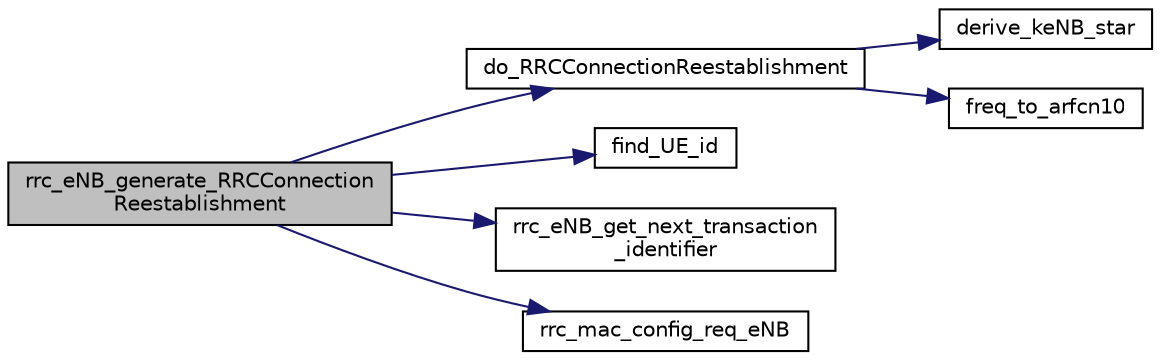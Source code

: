 digraph "rrc_eNB_generate_RRCConnectionReestablishment"
{
 // LATEX_PDF_SIZE
  edge [fontname="Helvetica",fontsize="10",labelfontname="Helvetica",labelfontsize="10"];
  node [fontname="Helvetica",fontsize="10",shape=record];
  rankdir="LR";
  Node1 [label="rrc_eNB_generate_RRCConnection\lReestablishment",height=0.2,width=0.4,color="black", fillcolor="grey75", style="filled", fontcolor="black",tooltip=" "];
  Node1 -> Node2 [color="midnightblue",fontsize="10",style="solid",fontname="Helvetica"];
  Node2 [label="do_RRCConnectionReestablishment",height=0.2,width=0.4,color="black", fillcolor="white", style="filled",URL="$asn1__msg_8c.html#a30b22b7871d3d8c20d0c4b8a00b88a4d",tooltip="Generate an RRCConnectionReestablishment DL-CCCH-Message (eNB). This routine configures SRB_ToAddMod ..."];
  Node2 -> Node3 [color="midnightblue",fontsize="10",style="solid",fontname="Helvetica"];
  Node3 [label="derive_keNB_star",height=0.2,width=0.4,color="black", fillcolor="white", style="filled",URL="$rrc__eNB_8c.html#aec1af281b22c2e3362f160e54ed55f9b",tooltip=" "];
  Node2 -> Node4 [color="midnightblue",fontsize="10",style="solid",fontname="Helvetica"];
  Node4 [label="freq_to_arfcn10",height=0.2,width=0.4,color="black", fillcolor="white", style="filled",URL="$group____rrc.html#ga1cca16143c691e78da76336188dc4b74",tooltip=" "];
  Node1 -> Node5 [color="midnightblue",fontsize="10",style="solid",fontname="Helvetica"];
  Node5 [label="find_UE_id",height=0.2,width=0.4,color="black", fillcolor="white", style="filled",URL="$group____mac.html#ga35a30760cd6df3d2fcadef04c55d66ea",tooltip=" "];
  Node1 -> Node6 [color="midnightblue",fontsize="10",style="solid",fontname="Helvetica"];
  Node6 [label="rrc_eNB_get_next_transaction\l_identifier",height=0.2,width=0.4,color="black", fillcolor="white", style="filled",URL="$group____rrc.html#ga11196274fe93b427294f44875f4018f9",tooltip="Function to get the next transaction identifier."];
  Node1 -> Node7 [color="midnightblue",fontsize="10",style="solid",fontname="Helvetica"];
  Node7 [label="rrc_mac_config_req_eNB",height=0.2,width=0.4,color="black", fillcolor="white", style="filled",URL="$group____mac.html#ga5055ec5da054819bc0c7556b3d687f9d",tooltip="RRC eNB Configuration primitive for PHY/MAC. Allows configuration of PHY/MAC resources based on Syste..."];
}
